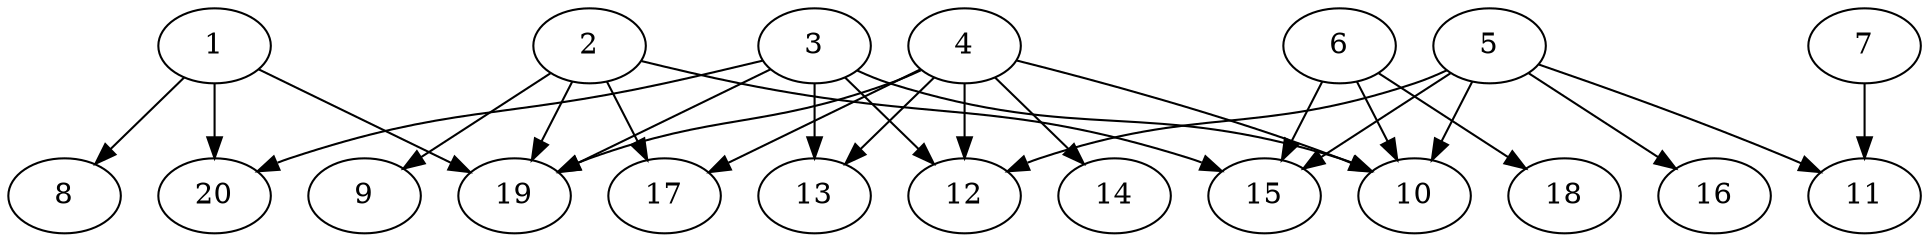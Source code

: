 // DAG automatically generated by daggen at Wed Jul 24 21:26:16 2019
// ./daggen --dot -n 20 --ccr 0.4 --fat 0.8 --regular 0.5 --density 0.5 --mindata 5242880 --maxdata 52428800 
digraph G {
  1 [size="38586880", alpha="0.08", expect_size="15434752"] 
  1 -> 8 [size ="15434752"]
  1 -> 19 [size ="15434752"]
  1 -> 20 [size ="15434752"]
  2 [size="103434240", alpha="0.15", expect_size="41373696"] 
  2 -> 9 [size ="41373696"]
  2 -> 15 [size ="41373696"]
  2 -> 17 [size ="41373696"]
  2 -> 19 [size ="41373696"]
  3 [size="54400000", alpha="0.02", expect_size="21760000"] 
  3 -> 10 [size ="21760000"]
  3 -> 12 [size ="21760000"]
  3 -> 13 [size ="21760000"]
  3 -> 19 [size ="21760000"]
  3 -> 20 [size ="21760000"]
  4 [size="42828800", alpha="0.03", expect_size="17131520"] 
  4 -> 10 [size ="17131520"]
  4 -> 12 [size ="17131520"]
  4 -> 13 [size ="17131520"]
  4 -> 14 [size ="17131520"]
  4 -> 17 [size ="17131520"]
  4 -> 19 [size ="17131520"]
  5 [size="116631040", alpha="0.09", expect_size="46652416"] 
  5 -> 10 [size ="46652416"]
  5 -> 11 [size ="46652416"]
  5 -> 12 [size ="46652416"]
  5 -> 15 [size ="46652416"]
  5 -> 16 [size ="46652416"]
  6 [size="14625280", alpha="0.02", expect_size="5850112"] 
  6 -> 10 [size ="5850112"]
  6 -> 15 [size ="5850112"]
  6 -> 18 [size ="5850112"]
  7 [size="95385600", alpha="0.02", expect_size="38154240"] 
  7 -> 11 [size ="38154240"]
  8 [size="95736320", alpha="0.14", expect_size="38294528"] 
  9 [size="84654080", alpha="0.02", expect_size="33861632"] 
  10 [size="56798720", alpha="0.07", expect_size="22719488"] 
  11 [size="39976960", alpha="0.12", expect_size="15990784"] 
  12 [size="88412160", alpha="0.18", expect_size="35364864"] 
  13 [size="59397120", alpha="0.19", expect_size="23758848"] 
  14 [size="70016000", alpha="0.12", expect_size="28006400"] 
  15 [size="87162880", alpha="0.01", expect_size="34865152"] 
  16 [size="19852800", alpha="0.19", expect_size="7941120"] 
  17 [size="30056960", alpha="0.04", expect_size="12022784"] 
  18 [size="43010560", alpha="0.05", expect_size="17204224"] 
  19 [size="127856640", alpha="0.12", expect_size="51142656"] 
  20 [size="23398400", alpha="0.15", expect_size="9359360"] 
}
